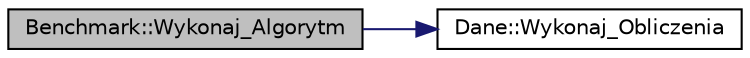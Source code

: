 digraph G
{
  edge [fontname="Helvetica",fontsize="10",labelfontname="Helvetica",labelfontsize="10"];
  node [fontname="Helvetica",fontsize="10",shape=record];
  rankdir="LR";
  Node1 [label="Benchmark::Wykonaj_Algorytm",height=0.2,width=0.4,color="black", fillcolor="grey75", style="filled" fontcolor="black"];
  Node1 -> Node2 [color="midnightblue",fontsize="10",style="solid",fontname="Helvetica"];
  Node2 [label="Dane::Wykonaj_Obliczenia",height=0.2,width=0.4,color="black", fillcolor="white", style="filled",URL="$class_dane.html#a71e1e5ab35b8952f84724853c042e90b",tooltip="Funkcja wykonujaca obliczenia. Funkcja sluzy do wykonania operacji mnozenia x2 danych wczytanych z ta..."];
}
